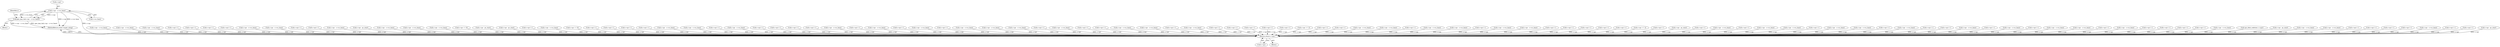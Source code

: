 digraph "0_qemu_30663fd26c0307e414622c7a8607fbc04f92ec14@pointer" {
"1009453" [label="(Call,s->pc - s->cs_base)"];
"1009452" [label="(Call,gen_jmp_im(s->pc - s->cs_base))"];
"1011821" [label="(Return,return s->pc;)"];
"1011043" [label="(Call,s->pc - s->cs_base)"];
"1005945" [label="(Call,s->pc - s->cs_base)"];
"1005555" [label="(Call,s->pc - s->cs_base)"];
"1001159" [label="(Call,s->pc++)"];
"1009643" [label="(Call,s->pc++)"];
"1010370" [label="(Call,s->pc++)"];
"1003497" [label="(Call,s->pc++)"];
"1005800" [label="(Call,s->pc - s->cs_base)"];
"1008056" [label="(Call,s->pc - s->cs_base)"];
"1002506" [label="(Call,s->pc++)"];
"1010802" [label="(Call,s->pc++)"];
"1011370" [label="(Call,s->pc - s->cs_base)"];
"1008156" [label="(Call,s->pc - pc_start)"];
"1007889" [label="(Call,s->pc - s->cs_base)"];
"1009452" [label="(Call,gen_jmp_im(s->pc - s->cs_base))"];
"1003533" [label="(Call,s->pc - s->cs_base)"];
"1005632" [label="(Call,s->pc - s->cs_base)"];
"1003932" [label="(Call,s->pc += 8)"];
"1007639" [label="(Call,s->pc - pc_start)"];
"1008243" [label="(Call,s->pc - pc_start)"];
"1007446" [label="(Call,s->pc++)"];
"1005521" [label="(Call,s->pc - s->cs_base)"];
"1003817" [label="(Call,s->pc += 8)"];
"1003151" [label="(Call,s->pc++)"];
"1002337" [label="(Call,s->pc++)"];
"1004394" [label="(Call,s->pc++)"];
"1003563" [label="(Call,s->pc++)"];
"1008502" [label="(Block,)"];
"1005466" [label="(Call,s->pc - s->cs_base)"];
"1002161" [label="(Call,s->pc - s->cs_base)"];
"1003230" [label="(Call,s->pc++)"];
"1003299" [label="(Call,s->pc - s->cs_base)"];
"1003635" [label="(Call,s->pc++)"];
"1008259" [label="(Call,s->pc++)"];
"1002685" [label="(Call,s->pc++)"];
"1011740" [label="(Call,s->pc++)"];
"1007615" [label="(Call,s->pc - s->cs_base)"];
"1002807" [label="(Call,s->pc++)"];
"1009453" [label="(Call,s->pc - s->cs_base)"];
"1006208" [label="(Call,s->pc - s->cs_base)"];
"1008496" [label="(Call,s->pc++)"];
"1009461" [label="(Identifier,s)"];
"1005431" [label="(Call,s->pc - s->cs_base)"];
"1001993" [label="(Call,s->pc++)"];
"1011840" [label="(MethodReturn,static target_ulong)"];
"1003346" [label="(Call,s->pc - s->cs_base)"];
"1008647" [label="(Call,s->pc - s->cs_base)"];
"1010882" [label="(Call,s->pc - s->cs_base)"];
"1005744" [label="(Call,s->pc++)"];
"1011704" [label="(Call,s->pc - s->cs_base)"];
"1006942" [label="(Call,s->pc++)"];
"1004007" [label="(Call,s->pc++)"];
"1008676" [label="(Call,s->pc - s->cs_base)"];
"1010989" [label="(Call,s->pc - s->cs_base)"];
"1000874" [label="(Call,s->pc++)"];
"1006470" [label="(Call,s->pc - s->cs_base)"];
"1004274" [label="(Call,s->pc++)"];
"1003740" [label="(Call,s->pc++)"];
"1011822" [label="(Call,s->pc)"];
"1007763" [label="(Call,s->pc++)"];
"1004202" [label="(Call,s->pc++)"];
"1009457" [label="(Call,s->cs_base)"];
"1003399" [label="(Call,s->pc++)"];
"1006031" [label="(Call,s->pc += 2)"];
"1009960" [label="(Call,s->pc++)"];
"1000656" [label="(Call,s->pc++)"];
"1002241" [label="(Call,s->pc - s->cs_base)"];
"1002302" [label="(Call,s->pc - s->cs_base)"];
"1000567" [label="(Block,)"];
"1002974" [label="(Call,s->pc++)"];
"1006414" [label="(Call,s->pc - s->cs_base)"];
"1011821" [label="(Return,return s->pc;)"];
"1005499" [label="(Call,s->pc - s->cs_base)"];
"1011108" [label="(Call,s->pc++)"];
"1006752" [label="(Call,s->pc - s->cs_base)"];
"1005396" [label="(Call,s->pc - s->cs_base)"];
"1000896" [label="(Call,s->pc++)"];
"1001077" [label="(Call,s->pc++)"];
"1007482" [label="(Call,s->pc++)"];
"1001260" [label="(Call,s->pc++)"];
"1010929" [label="(Call,s->pc++)"];
"1006077" [label="(Call,s->pc += 2)"];
"1005819" [label="(Call,s->pc++)"];
"1007522" [label="(Call,s->pc - pc_start)"];
"1009454" [label="(Call,s->pc)"];
"1003467" [label="(Call,s->pc++)"];
"1005702" [label="(Call,s->pc - s->cs_base)"];
"1000846" [label="(Call,s->pc++)"];
"1002220" [label="(Call,s->pc - s->cs_base)"];
"1005876" [label="(Call,s->pc - s->cs_base)"];
"1003367" [label="(Call,s->pc++)"];
"1006343" [label="(Call,s->pc - s->cs_base)"];
"1004176" [label="(Call,s->pc - s->cs_base)"];
"1006534" [label="(Call,s->pc++)"];
"1009495" [label="(Call,s->pc - s->cs_base)"];
"1009891" [label="(Call,s->pc++)"];
"1001032" [label="(Call,s->pc++)"];
"1005725" [label="(Call,s->pc - s->cs_base)"];
"1010770" [label="(Call,s->pc++)"];
"1009590" [label="(Call,s->pc - s->cs_base)"];
"1007260" [label="(Call,s->pc++)"];
"1008834" [label="(Call,s->pc - s->cs_base)"];
"1006248" [label="(Call,s->pc - s->cs_base)"];
"1009742" [label="(Call,s->pc++)"];
"1005655" [label="(Call,s->pc - s->cs_base)"];
"1010007" [label="(Call,s->pc++)"];
"1004336" [label="(Call,s->pc++)"];
"1007582" [label="(Call,s->pc++)"];
"1011070" [label="(Call,s->pc++)"];
"1006015" [label="(Call,s->pc - s->cs_base)"];
"1000790" [label="(Call,cpu_ldub_code(env, s->pc))"];
"1008892" [label="(Call,s->pc - pc_start)"];
"1005577" [label="(Call,s->pc - s->cs_base)"];
"1007730" [label="(Call,s->pc - s->cs_base)"];
"1004119" [label="(Call,s->pc++)"];
"1004440" [label="(Call,s->pc++)"];
"1006501" [label="(Call,s->pc++)"];
"1006985" [label="(Call,s->pc++)"];
"1007569" [label="(Call,s->pc - s->cs_base)"];
"1011667" [label="(Call,s->pc++)"];
"1001392" [label="(Call,s->pc++)"];
"1008620" [label="(Call,s->pc - pc_start)"];
"1009453" -> "1009452"  [label="AST: "];
"1009453" -> "1009457"  [label="CFG: "];
"1009454" -> "1009453"  [label="AST: "];
"1009457" -> "1009453"  [label="AST: "];
"1009452" -> "1009453"  [label="CFG: "];
"1009453" -> "1011840"  [label="DDG: s->pc"];
"1009453" -> "1011840"  [label="DDG: s->cs_base"];
"1009453" -> "1009452"  [label="DDG: s->pc"];
"1009453" -> "1009452"  [label="DDG: s->cs_base"];
"1009453" -> "1011821"  [label="DDG: s->pc"];
"1009452" -> "1008502"  [label="AST: "];
"1009461" -> "1009452"  [label="CFG: "];
"1009452" -> "1011840"  [label="DDG: gen_jmp_im(s->pc - s->cs_base)"];
"1009452" -> "1011840"  [label="DDG: s->pc - s->cs_base"];
"1011821" -> "1000567"  [label="AST: "];
"1011821" -> "1011822"  [label="CFG: "];
"1011822" -> "1011821"  [label="AST: "];
"1011840" -> "1011821"  [label="CFG: "];
"1011821" -> "1011840"  [label="DDG: <RET>"];
"1007569" -> "1011821"  [label="DDG: s->pc"];
"1008834" -> "1011821"  [label="DDG: s->pc"];
"1005702" -> "1011821"  [label="DDG: s->pc"];
"1011370" -> "1011821"  [label="DDG: s->pc"];
"1000896" -> "1011821"  [label="DDG: s->pc"];
"1000790" -> "1011821"  [label="DDG: s->pc"];
"1010770" -> "1011821"  [label="DDG: s->pc"];
"1005655" -> "1011821"  [label="DDG: s->pc"];
"1005396" -> "1011821"  [label="DDG: s->pc"];
"1010370" -> "1011821"  [label="DDG: s->pc"];
"1007889" -> "1011821"  [label="DDG: s->pc"];
"1010007" -> "1011821"  [label="DDG: s->pc"];
"1005819" -> "1011821"  [label="DDG: s->pc"];
"1002161" -> "1011821"  [label="DDG: s->pc"];
"1006985" -> "1011821"  [label="DDG: s->pc"];
"1007639" -> "1011821"  [label="DDG: s->pc"];
"1003346" -> "1011821"  [label="DDG: s->pc"];
"1004202" -> "1011821"  [label="DDG: s->pc"];
"1011108" -> "1011821"  [label="DDG: s->pc"];
"1011740" -> "1011821"  [label="DDG: s->pc"];
"1005431" -> "1011821"  [label="DDG: s->pc"];
"1009590" -> "1011821"  [label="DDG: s->pc"];
"1006942" -> "1011821"  [label="DDG: s->pc"];
"1005744" -> "1011821"  [label="DDG: s->pc"];
"1007446" -> "1011821"  [label="DDG: s->pc"];
"1007615" -> "1011821"  [label="DDG: s->pc"];
"1001392" -> "1011821"  [label="DDG: s->pc"];
"1004119" -> "1011821"  [label="DDG: s->pc"];
"1009891" -> "1011821"  [label="DDG: s->pc"];
"1003467" -> "1011821"  [label="DDG: s->pc"];
"1002685" -> "1011821"  [label="DDG: s->pc"];
"1003399" -> "1011821"  [label="DDG: s->pc"];
"1004007" -> "1011821"  [label="DDG: s->pc"];
"1008496" -> "1011821"  [label="DDG: s->pc"];
"1002241" -> "1011821"  [label="DDG: s->pc"];
"1008892" -> "1011821"  [label="DDG: s->pc"];
"1005499" -> "1011821"  [label="DDG: s->pc"];
"1005521" -> "1011821"  [label="DDG: s->pc"];
"1008156" -> "1011821"  [label="DDG: s->pc"];
"1006015" -> "1011821"  [label="DDG: s->pc"];
"1002807" -> "1011821"  [label="DDG: s->pc"];
"1009742" -> "1011821"  [label="DDG: s->pc"];
"1008259" -> "1011821"  [label="DDG: s->pc"];
"1006470" -> "1011821"  [label="DDG: s->pc"];
"1003817" -> "1011821"  [label="DDG: s->pc"];
"1005725" -> "1011821"  [label="DDG: s->pc"];
"1004440" -> "1011821"  [label="DDG: s->pc"];
"1007730" -> "1011821"  [label="DDG: s->pc"];
"1001077" -> "1011821"  [label="DDG: s->pc"];
"1004274" -> "1011821"  [label="DDG: s->pc"];
"1003563" -> "1011821"  [label="DDG: s->pc"];
"1002220" -> "1011821"  [label="DDG: s->pc"];
"1006343" -> "1011821"  [label="DDG: s->pc"];
"1004336" -> "1011821"  [label="DDG: s->pc"];
"1006752" -> "1011821"  [label="DDG: s->pc"];
"1008056" -> "1011821"  [label="DDG: s->pc"];
"1004176" -> "1011821"  [label="DDG: s->pc"];
"1011667" -> "1011821"  [label="DDG: s->pc"];
"1003151" -> "1011821"  [label="DDG: s->pc"];
"1006534" -> "1011821"  [label="DDG: s->pc"];
"1008676" -> "1011821"  [label="DDG: s->pc"];
"1006248" -> "1011821"  [label="DDG: s->pc"];
"1008243" -> "1011821"  [label="DDG: s->pc"];
"1009643" -> "1011821"  [label="DDG: s->pc"];
"1002506" -> "1011821"  [label="DDG: s->pc"];
"1006414" -> "1011821"  [label="DDG: s->pc"];
"1010989" -> "1011821"  [label="DDG: s->pc"];
"1011043" -> "1011821"  [label="DDG: s->pc"];
"1001032" -> "1011821"  [label="DDG: s->pc"];
"1007260" -> "1011821"  [label="DDG: s->pc"];
"1005577" -> "1011821"  [label="DDG: s->pc"];
"1001159" -> "1011821"  [label="DDG: s->pc"];
"1003533" -> "1011821"  [label="DDG: s->pc"];
"1010929" -> "1011821"  [label="DDG: s->pc"];
"1003932" -> "1011821"  [label="DDG: s->pc"];
"1009495" -> "1011821"  [label="DDG: s->pc"];
"1003740" -> "1011821"  [label="DDG: s->pc"];
"1005800" -> "1011821"  [label="DDG: s->pc"];
"1011070" -> "1011821"  [label="DDG: s->pc"];
"1007763" -> "1011821"  [label="DDG: s->pc"];
"1007522" -> "1011821"  [label="DDG: s->pc"];
"1004394" -> "1011821"  [label="DDG: s->pc"];
"1001993" -> "1011821"  [label="DDG: s->pc"];
"1003635" -> "1011821"  [label="DDG: s->pc"];
"1006077" -> "1011821"  [label="DDG: s->pc"];
"1010802" -> "1011821"  [label="DDG: s->pc"];
"1005555" -> "1011821"  [label="DDG: s->pc"];
"1000656" -> "1011821"  [label="DDG: s->pc"];
"1006208" -> "1011821"  [label="DDG: s->pc"];
"1006501" -> "1011821"  [label="DDG: s->pc"];
"1005466" -> "1011821"  [label="DDG: s->pc"];
"1003497" -> "1011821"  [label="DDG: s->pc"];
"1002302" -> "1011821"  [label="DDG: s->pc"];
"1005876" -> "1011821"  [label="DDG: s->pc"];
"1000874" -> "1011821"  [label="DDG: s->pc"];
"1002337" -> "1011821"  [label="DDG: s->pc"];
"1010882" -> "1011821"  [label="DDG: s->pc"];
"1008647" -> "1011821"  [label="DDG: s->pc"];
"1009960" -> "1011821"  [label="DDG: s->pc"];
"1008620" -> "1011821"  [label="DDG: s->pc"];
"1003367" -> "1011821"  [label="DDG: s->pc"];
"1002974" -> "1011821"  [label="DDG: s->pc"];
"1001260" -> "1011821"  [label="DDG: s->pc"];
"1011704" -> "1011821"  [label="DDG: s->pc"];
"1006031" -> "1011821"  [label="DDG: s->pc"];
"1003230" -> "1011821"  [label="DDG: s->pc"];
"1005632" -> "1011821"  [label="DDG: s->pc"];
"1000846" -> "1011821"  [label="DDG: s->pc"];
"1003299" -> "1011821"  [label="DDG: s->pc"];
"1005945" -> "1011821"  [label="DDG: s->pc"];
"1007482" -> "1011821"  [label="DDG: s->pc"];
"1007582" -> "1011821"  [label="DDG: s->pc"];
}
